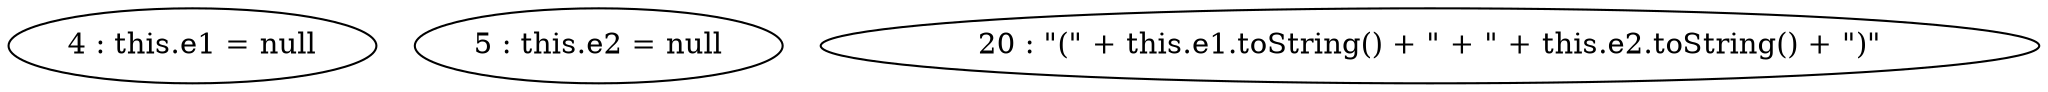digraph G {
"4 : this.e1 = null"
"5 : this.e2 = null"
"20 : \"(\" + this.e1.toString() + \" + \" + this.e2.toString() + \")\""
}